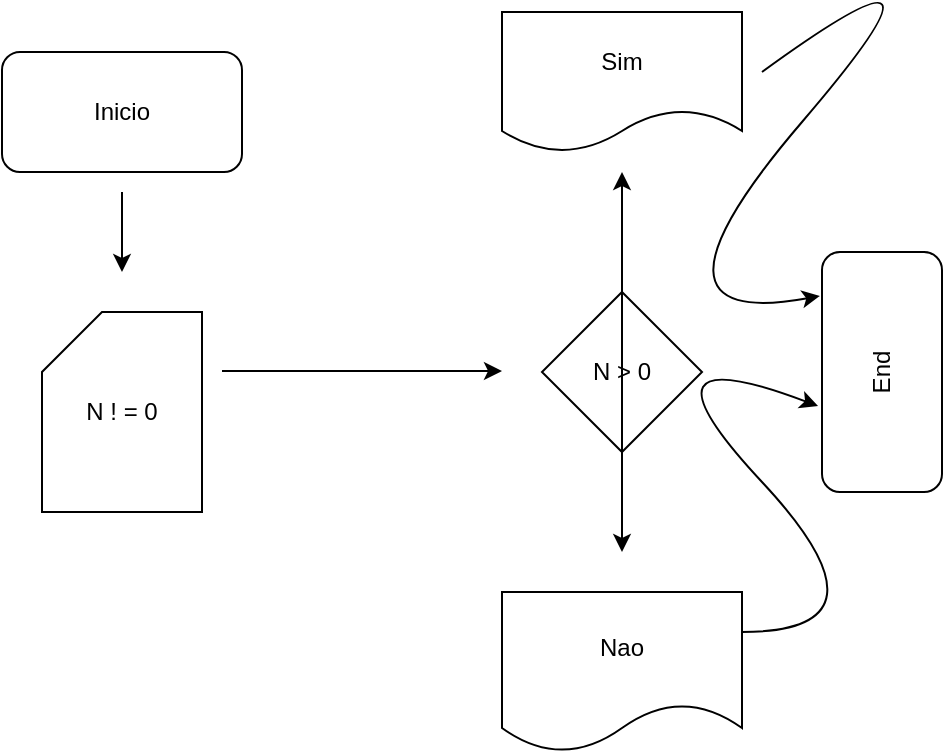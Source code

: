 <mxfile version="20.2.5" type="github">
  <diagram id="3oXEhIUzK05VTOdECLAa" name="Página-1">
    <mxGraphModel dx="828" dy="483" grid="1" gridSize="10" guides="1" tooltips="1" connect="1" arrows="1" fold="1" page="1" pageScale="1" pageWidth="827" pageHeight="1169" math="0" shadow="0">
      <root>
        <mxCell id="0" />
        <mxCell id="1" parent="0" />
        <mxCell id="dzqp1307tNIPicignkrm-1" value="Inicio" style="rounded=1;whiteSpace=wrap;html=1;" vertex="1" parent="1">
          <mxGeometry x="340" y="90" width="120" height="60" as="geometry" />
        </mxCell>
        <mxCell id="dzqp1307tNIPicignkrm-2" value="N &amp;gt; 0" style="rhombus;whiteSpace=wrap;html=1;" vertex="1" parent="1">
          <mxGeometry x="610" y="210" width="80" height="80" as="geometry" />
        </mxCell>
        <mxCell id="dzqp1307tNIPicignkrm-3" value="N ! = 0" style="shape=card;whiteSpace=wrap;html=1;rotation=0;" vertex="1" parent="1">
          <mxGeometry x="360" y="220" width="80" height="100" as="geometry" />
        </mxCell>
        <mxCell id="dzqp1307tNIPicignkrm-4" value="Sim" style="shape=document;whiteSpace=wrap;html=1;boundedLbl=1;" vertex="1" parent="1">
          <mxGeometry x="590" y="70" width="120" height="70" as="geometry" />
        </mxCell>
        <mxCell id="dzqp1307tNIPicignkrm-5" value="Nao" style="shape=document;whiteSpace=wrap;html=1;boundedLbl=1;" vertex="1" parent="1">
          <mxGeometry x="590" y="360" width="120" height="80" as="geometry" />
        </mxCell>
        <mxCell id="dzqp1307tNIPicignkrm-6" value="End" style="rounded=1;whiteSpace=wrap;html=1;rotation=-90;" vertex="1" parent="1">
          <mxGeometry x="720" y="220" width="120" height="60" as="geometry" />
        </mxCell>
        <mxCell id="dzqp1307tNIPicignkrm-7" value="" style="endArrow=classic;html=1;rounded=0;" edge="1" parent="1">
          <mxGeometry width="50" height="50" relative="1" as="geometry">
            <mxPoint x="400" y="160" as="sourcePoint" />
            <mxPoint x="400" y="200" as="targetPoint" />
          </mxGeometry>
        </mxCell>
        <mxCell id="dzqp1307tNIPicignkrm-8" value="" style="endArrow=classic;html=1;rounded=0;" edge="1" parent="1">
          <mxGeometry width="50" height="50" relative="1" as="geometry">
            <mxPoint x="450" y="249.5" as="sourcePoint" />
            <mxPoint x="590" y="249.5" as="targetPoint" />
          </mxGeometry>
        </mxCell>
        <mxCell id="dzqp1307tNIPicignkrm-9" value="" style="endArrow=classic;startArrow=classic;html=1;rounded=0;" edge="1" parent="1">
          <mxGeometry width="50" height="50" relative="1" as="geometry">
            <mxPoint x="650" y="340" as="sourcePoint" />
            <mxPoint x="650" y="150" as="targetPoint" />
          </mxGeometry>
        </mxCell>
        <mxCell id="dzqp1307tNIPicignkrm-10" value="" style="curved=1;endArrow=classic;html=1;rounded=0;entryX=0.817;entryY=-0.017;entryDx=0;entryDy=0;entryPerimeter=0;" edge="1" parent="1" target="dzqp1307tNIPicignkrm-6">
          <mxGeometry width="50" height="50" relative="1" as="geometry">
            <mxPoint x="720" y="100" as="sourcePoint" />
            <mxPoint x="710" y="160" as="targetPoint" />
            <Array as="points">
              <mxPoint x="830" y="20" />
              <mxPoint x="650" y="230" />
            </Array>
          </mxGeometry>
        </mxCell>
        <mxCell id="dzqp1307tNIPicignkrm-11" value="" style="curved=1;endArrow=classic;html=1;rounded=0;exitX=1;exitY=0.25;exitDx=0;exitDy=0;entryX=0.358;entryY=-0.033;entryDx=0;entryDy=0;entryPerimeter=0;" edge="1" parent="1" source="dzqp1307tNIPicignkrm-5" target="dzqp1307tNIPicignkrm-6">
          <mxGeometry width="50" height="50" relative="1" as="geometry">
            <mxPoint x="650" y="280" as="sourcePoint" />
            <mxPoint x="700" y="230" as="targetPoint" />
            <Array as="points">
              <mxPoint x="790" y="380" />
              <mxPoint x="650" y="230" />
            </Array>
          </mxGeometry>
        </mxCell>
      </root>
    </mxGraphModel>
  </diagram>
</mxfile>
